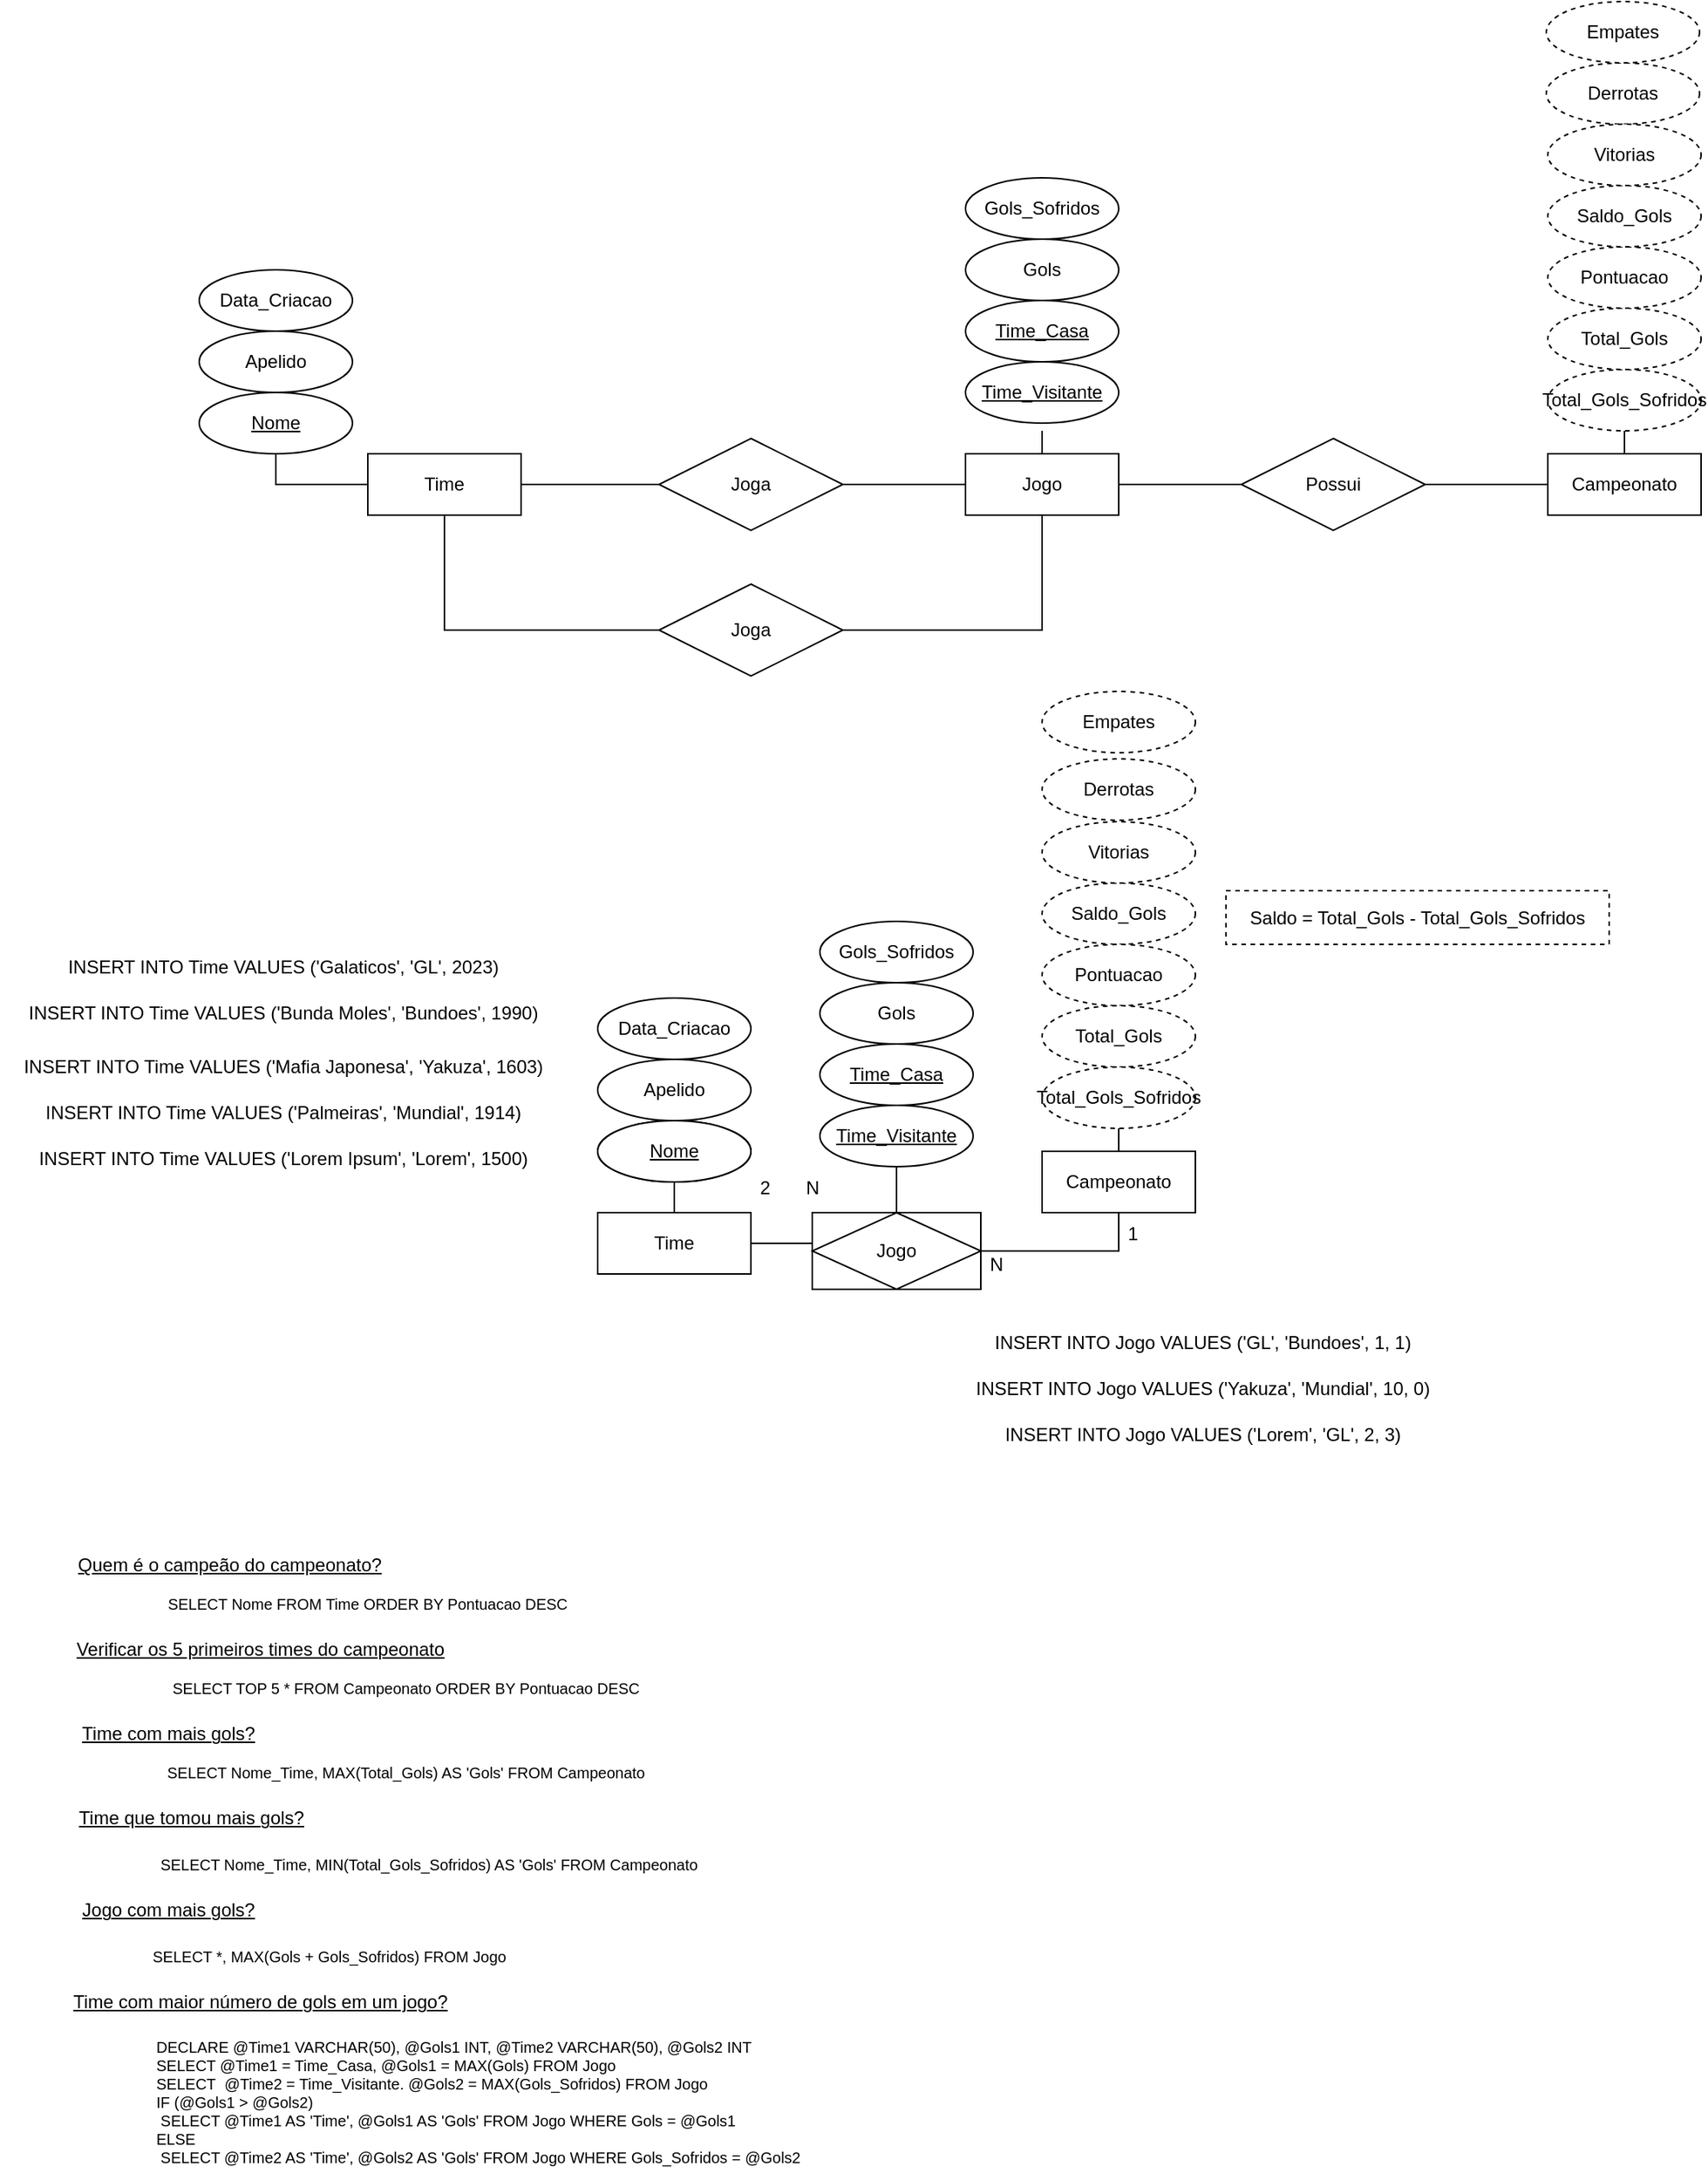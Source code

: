 <mxfile version="21.1.5" type="device">
  <diagram name="Página-1" id="ftJRXOtVxQbAoonjwSE9">
    <mxGraphModel dx="1862" dy="1738" grid="1" gridSize="10" guides="1" tooltips="1" connect="1" arrows="1" fold="1" page="1" pageScale="1" pageWidth="827" pageHeight="1169" math="0" shadow="0">
      <root>
        <mxCell id="0" />
        <mxCell id="1" parent="0" />
        <mxCell id="KIjPHyF-Z4Ql7zJuXOOp-10" style="edgeStyle=orthogonalEdgeStyle;rounded=0;orthogonalLoop=1;jettySize=auto;html=1;entryX=0.5;entryY=1;entryDx=0;entryDy=0;endArrow=none;endFill=0;" parent="1" source="KIjPHyF-Z4Ql7zJuXOOp-2" target="KIjPHyF-Z4Ql7zJuXOOp-7" edge="1">
          <mxGeometry relative="1" as="geometry" />
        </mxCell>
        <mxCell id="KIjPHyF-Z4Ql7zJuXOOp-12" style="edgeStyle=orthogonalEdgeStyle;rounded=0;orthogonalLoop=1;jettySize=auto;html=1;endArrow=none;endFill=0;" parent="1" source="KIjPHyF-Z4Ql7zJuXOOp-2" edge="1">
          <mxGeometry relative="1" as="geometry">
            <mxPoint x="500" y="250" as="targetPoint" />
          </mxGeometry>
        </mxCell>
        <mxCell id="KIjPHyF-Z4Ql7zJuXOOp-2" value="Time" style="whiteSpace=wrap;html=1;align=center;" parent="1" vertex="1">
          <mxGeometry x="360" y="230" width="100" height="40" as="geometry" />
        </mxCell>
        <mxCell id="KIjPHyF-Z4Ql7zJuXOOp-7" value="Nome" style="ellipse;whiteSpace=wrap;html=1;align=center;fontStyle=4" parent="1" vertex="1">
          <mxGeometry x="360" y="170" width="100" height="40" as="geometry" />
        </mxCell>
        <mxCell id="KIjPHyF-Z4Ql7zJuXOOp-34" value="INSERT INTO Time VALUES (&#39;Galaticos&#39;, &#39;GL&#39;, 2023)" style="text;html=1;strokeColor=none;fillColor=none;align=center;verticalAlign=middle;whiteSpace=wrap;rounded=0;" parent="1" vertex="1">
          <mxGeometry x="-30" y="55" width="370" height="30" as="geometry" />
        </mxCell>
        <mxCell id="KIjPHyF-Z4Ql7zJuXOOp-35" value="INSERT INTO Time VALUES (&#39;Bunda Moles&#39;, &#39;Bundoes&#39;, 1990)" style="text;html=1;strokeColor=none;fillColor=none;align=center;verticalAlign=middle;whiteSpace=wrap;rounded=0;" parent="1" vertex="1">
          <mxGeometry x="-30" y="85" width="370" height="30" as="geometry" />
        </mxCell>
        <mxCell id="KIjPHyF-Z4Ql7zJuXOOp-36" value="INSERT INTO Time VALUES (&#39;Palmeiras&#39;, &#39;Mundial&#39;, 1914)" style="text;html=1;strokeColor=none;fillColor=none;align=center;verticalAlign=middle;whiteSpace=wrap;rounded=0;" parent="1" vertex="1">
          <mxGeometry x="-30" y="150" width="370" height="30" as="geometry" />
        </mxCell>
        <mxCell id="KIjPHyF-Z4Ql7zJuXOOp-37" value="INSERT INTO Time VALUES (&#39;Lorem Ipsum&#39;, &#39;Lorem&#39;, 1500)" style="text;html=1;strokeColor=none;fillColor=none;align=center;verticalAlign=middle;whiteSpace=wrap;rounded=0;" parent="1" vertex="1">
          <mxGeometry x="-30" y="180" width="370" height="30" as="geometry" />
        </mxCell>
        <mxCell id="KIjPHyF-Z4Ql7zJuXOOp-38" value="INSERT INTO Time VALUES (&#39;Mafia Japonesa&#39;, &#39;Yakuza&#39;, 1603)" style="text;html=1;strokeColor=none;fillColor=none;align=center;verticalAlign=middle;whiteSpace=wrap;rounded=0;" parent="1" vertex="1">
          <mxGeometry x="-30" y="120" width="370" height="30" as="geometry" />
        </mxCell>
        <mxCell id="KIjPHyF-Z4Ql7zJuXOOp-41" value="INSERT INTO Jogo VALUES (&#39;GL&#39;, &#39;Bundoes&#39;, 1, 1)" style="text;html=1;strokeColor=none;fillColor=none;align=center;verticalAlign=middle;whiteSpace=wrap;rounded=0;" parent="1" vertex="1">
          <mxGeometry x="570" y="300" width="370" height="30" as="geometry" />
        </mxCell>
        <mxCell id="KIjPHyF-Z4Ql7zJuXOOp-42" value="INSERT INTO Jogo VALUES (&#39;Yakuza&#39;, &#39;Mundial&#39;, 10, 0)" style="text;html=1;strokeColor=none;fillColor=none;align=center;verticalAlign=middle;whiteSpace=wrap;rounded=0;" parent="1" vertex="1">
          <mxGeometry x="570" y="330" width="370" height="30" as="geometry" />
        </mxCell>
        <mxCell id="KIjPHyF-Z4Ql7zJuXOOp-43" value="INSERT INTO Jogo VALUES (&#39;Lorem&#39;, &#39;GL&#39;, 2, 3)" style="text;html=1;strokeColor=none;fillColor=none;align=center;verticalAlign=middle;whiteSpace=wrap;rounded=0;" parent="1" vertex="1">
          <mxGeometry x="570" y="360" width="370" height="30" as="geometry" />
        </mxCell>
        <mxCell id="KIjPHyF-Z4Ql7zJuXOOp-45" value="Saldo = Total_Gols - Total_Gols_Sofridos" style="text;html=1;strokeColor=default;fillColor=none;align=center;verticalAlign=middle;whiteSpace=wrap;rounded=0;dashed=1;" parent="1" vertex="1">
          <mxGeometry x="770" y="20" width="250" height="35" as="geometry" />
        </mxCell>
        <mxCell id="KIjPHyF-Z4Ql7zJuXOOp-46" value="&lt;u&gt;Quem é o campeão do campeonato?&lt;/u&gt;" style="text;html=1;strokeColor=none;fillColor=none;align=center;verticalAlign=middle;whiteSpace=wrap;rounded=0;labelBackgroundColor=none;" parent="1" vertex="1">
          <mxGeometry y="445" width="240" height="30" as="geometry" />
        </mxCell>
        <mxCell id="KIjPHyF-Z4Ql7zJuXOOp-48" value="SELECT Nome FROM Time ORDER BY Pontuacao DESC" style="text;html=1;strokeColor=none;fillColor=none;align=center;verticalAlign=middle;whiteSpace=wrap;rounded=0;fontSize=10;" parent="1" vertex="1">
          <mxGeometry x="40" y="475" width="340" height="20" as="geometry" />
        </mxCell>
        <mxCell id="KIjPHyF-Z4Ql7zJuXOOp-51" value="&lt;u&gt;Verificar os 5 primeiros times do campeonato&lt;/u&gt;" style="text;html=1;strokeColor=none;fillColor=none;align=center;verticalAlign=middle;whiteSpace=wrap;rounded=0;labelBackgroundColor=none;" parent="1" vertex="1">
          <mxGeometry x="10" y="500" width="260" height="30" as="geometry" />
        </mxCell>
        <mxCell id="KIjPHyF-Z4Ql7zJuXOOp-53" value="SELECT TOP 5 * FROM Campeonato ORDER BY Pontuacao DESC" style="text;html=1;strokeColor=none;fillColor=none;align=center;verticalAlign=middle;whiteSpace=wrap;rounded=0;fontSize=10;" parent="1" vertex="1">
          <mxGeometry x="70" y="525" width="330" height="30" as="geometry" />
        </mxCell>
        <mxCell id="KIjPHyF-Z4Ql7zJuXOOp-54" value="&lt;u&gt;Time com mais gols?&lt;/u&gt;" style="text;html=1;strokeColor=none;fillColor=none;align=center;verticalAlign=middle;whiteSpace=wrap;rounded=0;labelBackgroundColor=none;" parent="1" vertex="1">
          <mxGeometry x="10" y="555" width="140" height="30" as="geometry" />
        </mxCell>
        <mxCell id="KIjPHyF-Z4Ql7zJuXOOp-55" value="SELECT Nome_Time, MAX(Total_Gols) AS &#39;Gols&#39; FROM Campeonato" style="text;html=1;strokeColor=none;fillColor=none;align=center;verticalAlign=middle;whiteSpace=wrap;rounded=0;fontSize=10;" parent="1" vertex="1">
          <mxGeometry x="70" y="580" width="330" height="30" as="geometry" />
        </mxCell>
        <mxCell id="KIjPHyF-Z4Ql7zJuXOOp-63" value="&lt;u&gt;Time que tomou mais gols?&lt;/u&gt;" style="text;html=1;strokeColor=none;fillColor=none;align=center;verticalAlign=middle;whiteSpace=wrap;rounded=0;labelBackgroundColor=none;" parent="1" vertex="1">
          <mxGeometry x="20" y="610" width="150" height="30" as="geometry" />
        </mxCell>
        <mxCell id="KIjPHyF-Z4Ql7zJuXOOp-64" value="SELECT Nome_Time, MIN(Total_Gols_Sofridos) AS &#39;Gols&#39; FROM Campeonato" style="text;html=1;strokeColor=none;fillColor=none;align=center;verticalAlign=middle;whiteSpace=wrap;rounded=0;fontSize=10;" parent="1" vertex="1">
          <mxGeometry x="70" y="640" width="360" height="30" as="geometry" />
        </mxCell>
        <mxCell id="KIjPHyF-Z4Ql7zJuXOOp-65" value="&lt;u&gt;Jogo com mais gols?&lt;/u&gt;" style="text;html=1;strokeColor=none;fillColor=none;align=center;verticalAlign=middle;whiteSpace=wrap;rounded=0;labelBackgroundColor=none;" parent="1" vertex="1">
          <mxGeometry x="10" y="670" width="140" height="30" as="geometry" />
        </mxCell>
        <mxCell id="KIjPHyF-Z4Ql7zJuXOOp-66" value="SELECT *, MAX(Gols + Gols_Sofridos) FROM Jogo" style="text;html=1;strokeColor=none;fillColor=none;align=center;verticalAlign=middle;whiteSpace=wrap;rounded=0;fontSize=10;" parent="1" vertex="1">
          <mxGeometry x="60" y="700" width="250" height="30" as="geometry" />
        </mxCell>
        <mxCell id="KIjPHyF-Z4Ql7zJuXOOp-67" value="&lt;u&gt;Time com maior número de gols em um jogo?&lt;/u&gt;" style="text;html=1;strokeColor=none;fillColor=none;align=center;verticalAlign=middle;whiteSpace=wrap;rounded=0;labelBackgroundColor=none;" parent="1" vertex="1">
          <mxGeometry x="10" y="730" width="260" height="30" as="geometry" />
        </mxCell>
        <mxCell id="KIjPHyF-Z4Ql7zJuXOOp-68" value="DECLARE @Time1 VARCHAR(50), @Gols1 INT, @Time2 VARCHAR(50), @Gols2 INT&lt;br&gt;SELECT @Time1 = Time_Casa, @Gols1 = MAX(Gols) FROM Jogo&lt;br&gt;SELECT&amp;nbsp; @Time2 = Time_Visitante. @Gols2 = MAX(Gols_Sofridos) FROM Jogo&lt;br&gt;IF (@Gols1 &amp;gt; @Gols2)&lt;br&gt;&lt;span style=&quot;white-space: pre;&quot;&gt;	&lt;/span&gt;SELECT @Time1 AS &#39;Time&#39;, @Gols1 AS &#39;Gols&#39; FROM Jogo WHERE Gols = @Gols1&lt;br&gt;ELSE&lt;br&gt;&lt;span style=&quot;white-space: pre;&quot;&gt;	&lt;/span&gt;SELECT @Time2 AS &#39;Time&#39;, @Gols2 AS &#39;Gols&#39; FROM Jogo WHERE Gols_Sofridos = @Gols2" style="text;html=1;strokeColor=none;fillColor=none;align=left;verticalAlign=middle;whiteSpace=wrap;rounded=0;fontSize=10;" parent="1" vertex="1">
          <mxGeometry x="70" y="760" width="460" height="100" as="geometry" />
        </mxCell>
        <mxCell id="KIjPHyF-Z4Ql7zJuXOOp-69" value="1" style="text;strokeColor=none;fillColor=none;spacingLeft=4;spacingRight=4;overflow=hidden;rotatable=0;points=[[0,0.5],[1,0.5]];portConstraint=eastwest;fontSize=12;whiteSpace=wrap;html=1;" parent="1" vertex="1">
          <mxGeometry x="700" y="230" width="40" height="30" as="geometry" />
        </mxCell>
        <mxCell id="KIjPHyF-Z4Ql7zJuXOOp-70" value="N" style="text;strokeColor=none;fillColor=none;spacingLeft=4;spacingRight=4;overflow=hidden;rotatable=0;points=[[0,0.5],[1,0.5]];portConstraint=eastwest;fontSize=12;whiteSpace=wrap;html=1;" parent="1" vertex="1">
          <mxGeometry x="610" y="250" width="40" height="30" as="geometry" />
        </mxCell>
        <mxCell id="13rOcNhno4xN1noef2XS-112" value="" style="group" vertex="1" connectable="0" parent="1">
          <mxGeometry x="360" y="-110" width="390" height="390" as="geometry" />
        </mxCell>
        <mxCell id="13rOcNhno4xN1noef2XS-60" value="" style="group" vertex="1" connectable="0" parent="13rOcNhno4xN1noef2XS-112">
          <mxGeometry y="44" width="390" height="346" as="geometry" />
        </mxCell>
        <mxCell id="13rOcNhno4xN1noef2XS-35" value="" style="group" vertex="1" connectable="0" parent="13rOcNhno4xN1noef2XS-60">
          <mxGeometry y="66" width="390" height="280" as="geometry" />
        </mxCell>
        <mxCell id="KIjPHyF-Z4Ql7zJuXOOp-8" value="Apelido" style="ellipse;whiteSpace=wrap;html=1;align=center;" parent="13rOcNhno4xN1noef2XS-35" vertex="1">
          <mxGeometry y="130" width="100" height="40" as="geometry" />
        </mxCell>
        <mxCell id="KIjPHyF-Z4Ql7zJuXOOp-9" value="Data_Criacao" style="ellipse;whiteSpace=wrap;html=1;align=center;" parent="13rOcNhno4xN1noef2XS-35" vertex="1">
          <mxGeometry y="90" width="100" height="40" as="geometry" />
        </mxCell>
        <mxCell id="KIjPHyF-Z4Ql7zJuXOOp-18" value="Time_Casa" style="ellipse;whiteSpace=wrap;html=1;align=center;fontStyle=4" parent="13rOcNhno4xN1noef2XS-35" vertex="1">
          <mxGeometry x="145" y="120" width="100" height="40" as="geometry" />
        </mxCell>
        <mxCell id="KIjPHyF-Z4Ql7zJuXOOp-19" value="Time_Visitante" style="ellipse;whiteSpace=wrap;html=1;align=center;fontStyle=4" parent="13rOcNhno4xN1noef2XS-35" vertex="1">
          <mxGeometry x="145" y="160" width="100" height="40" as="geometry" />
        </mxCell>
        <mxCell id="KIjPHyF-Z4Ql7zJuXOOp-21" value="Gols" style="ellipse;whiteSpace=wrap;html=1;align=center;" parent="13rOcNhno4xN1noef2XS-35" vertex="1">
          <mxGeometry x="145" y="80" width="100" height="40" as="geometry" />
        </mxCell>
        <mxCell id="KIjPHyF-Z4Ql7zJuXOOp-22" value="Gols_Sofridos" style="ellipse;whiteSpace=wrap;html=1;align=center;" parent="13rOcNhno4xN1noef2XS-35" vertex="1">
          <mxGeometry x="145" y="40" width="100" height="40" as="geometry" />
        </mxCell>
        <mxCell id="KIjPHyF-Z4Ql7zJuXOOp-30" value="Saldo_Gols" style="ellipse;whiteSpace=wrap;html=1;align=center;dashed=1;" parent="13rOcNhno4xN1noef2XS-35" vertex="1">
          <mxGeometry x="290" y="15" width="100" height="40" as="geometry" />
        </mxCell>
        <mxCell id="KIjPHyF-Z4Ql7zJuXOOp-31" value="Jogo" style="shape=associativeEntity;whiteSpace=wrap;html=1;align=center;" parent="13rOcNhno4xN1noef2XS-35" vertex="1">
          <mxGeometry x="140" y="230" width="110" height="50" as="geometry" />
        </mxCell>
        <mxCell id="KIjPHyF-Z4Ql7zJuXOOp-47" value="Pontuacao" style="ellipse;whiteSpace=wrap;html=1;align=center;dashed=1;" parent="13rOcNhno4xN1noef2XS-35" vertex="1">
          <mxGeometry x="290" y="55" width="100" height="40" as="geometry" />
        </mxCell>
        <mxCell id="KIjPHyF-Z4Ql7zJuXOOp-56" value="Campeonato" style="whiteSpace=wrap;html=1;align=center;" parent="13rOcNhno4xN1noef2XS-35" vertex="1">
          <mxGeometry x="290" y="190" width="100" height="40" as="geometry" />
        </mxCell>
        <mxCell id="KIjPHyF-Z4Ql7zJuXOOp-59" value="Total_Gols" style="ellipse;whiteSpace=wrap;html=1;align=center;dashed=1;" parent="13rOcNhno4xN1noef2XS-35" vertex="1">
          <mxGeometry x="290" y="95" width="100" height="40" as="geometry" />
        </mxCell>
        <mxCell id="KIjPHyF-Z4Ql7zJuXOOp-60" value="Total_Gols_Sofridos" style="ellipse;whiteSpace=wrap;html=1;align=center;dashed=1;" parent="13rOcNhno4xN1noef2XS-35" vertex="1">
          <mxGeometry x="290" y="135" width="100" height="40" as="geometry" />
        </mxCell>
        <mxCell id="13rOcNhno4xN1noef2XS-33" value="Time" style="whiteSpace=wrap;html=1;align=center;" vertex="1" parent="13rOcNhno4xN1noef2XS-35">
          <mxGeometry y="230" width="100" height="40" as="geometry" />
        </mxCell>
        <mxCell id="13rOcNhno4xN1noef2XS-34" value="Nome" style="ellipse;whiteSpace=wrap;html=1;align=center;fontStyle=4" vertex="1" parent="13rOcNhno4xN1noef2XS-35">
          <mxGeometry y="170" width="100" height="40" as="geometry" />
        </mxCell>
        <mxCell id="KIjPHyF-Z4Ql7zJuXOOp-58" style="edgeStyle=orthogonalEdgeStyle;rounded=0;orthogonalLoop=1;jettySize=auto;html=1;entryX=0.5;entryY=1;entryDx=0;entryDy=0;endArrow=none;endFill=0;" parent="13rOcNhno4xN1noef2XS-35" source="KIjPHyF-Z4Ql7zJuXOOp-31" edge="1">
          <mxGeometry relative="1" as="geometry">
            <mxPoint x="195" y="200.0" as="targetPoint" />
          </mxGeometry>
        </mxCell>
        <mxCell id="KIjPHyF-Z4Ql7zJuXOOp-57" style="edgeStyle=orthogonalEdgeStyle;rounded=0;orthogonalLoop=1;jettySize=auto;html=1;entryX=0.5;entryY=1;entryDx=0;entryDy=0;endArrow=none;endFill=0;" parent="13rOcNhno4xN1noef2XS-35" source="KIjPHyF-Z4Ql7zJuXOOp-31" target="KIjPHyF-Z4Ql7zJuXOOp-56" edge="1">
          <mxGeometry relative="1" as="geometry" />
        </mxCell>
        <mxCell id="KIjPHyF-Z4Ql7zJuXOOp-61" style="edgeStyle=orthogonalEdgeStyle;rounded=0;orthogonalLoop=1;jettySize=auto;html=1;exitX=0.5;exitY=0;exitDx=0;exitDy=0;entryX=0.5;entryY=1;entryDx=0;entryDy=0;endArrow=none;endFill=0;" parent="13rOcNhno4xN1noef2XS-35" source="KIjPHyF-Z4Ql7zJuXOOp-56" target="KIjPHyF-Z4Ql7zJuXOOp-60" edge="1">
          <mxGeometry relative="1" as="geometry" />
        </mxCell>
        <mxCell id="13rOcNhno4xN1noef2XS-56" value="Vitorias" style="ellipse;whiteSpace=wrap;html=1;align=center;dashed=1;" vertex="1" parent="13rOcNhno4xN1noef2XS-35">
          <mxGeometry x="290" y="-25" width="100" height="40" as="geometry" />
        </mxCell>
        <mxCell id="13rOcNhno4xN1noef2XS-58" value="N" style="text;strokeColor=none;fillColor=none;spacingLeft=4;spacingRight=4;overflow=hidden;rotatable=0;points=[[0,0.5],[1,0.5]];portConstraint=eastwest;fontSize=12;whiteSpace=wrap;html=1;" vertex="1" parent="13rOcNhno4xN1noef2XS-35">
          <mxGeometry x="130" y="200" width="40" height="30" as="geometry" />
        </mxCell>
        <mxCell id="KIjPHyF-Z4Ql7zJuXOOp-14" value="2" style="text;strokeColor=none;fillColor=none;spacingLeft=4;spacingRight=4;overflow=hidden;rotatable=0;points=[[0,0.5],[1,0.5]];portConstraint=eastwest;fontSize=12;whiteSpace=wrap;html=1;" parent="13rOcNhno4xN1noef2XS-35" vertex="1">
          <mxGeometry x="100" y="200" width="40" height="30" as="geometry" />
        </mxCell>
        <mxCell id="13rOcNhno4xN1noef2XS-57" value="Derrotas" style="ellipse;whiteSpace=wrap;html=1;align=center;dashed=1;container=0;" vertex="1" parent="13rOcNhno4xN1noef2XS-60">
          <mxGeometry x="290" width="100" height="40" as="geometry">
            <mxRectangle x="290" width="90" height="30" as="alternateBounds" />
          </mxGeometry>
        </mxCell>
        <mxCell id="13rOcNhno4xN1noef2XS-111" value="Empates" style="ellipse;whiteSpace=wrap;html=1;align=center;dashed=1;container=0;" vertex="1" parent="13rOcNhno4xN1noef2XS-112">
          <mxGeometry x="290" width="100" height="40" as="geometry">
            <mxRectangle x="290" width="90" height="30" as="alternateBounds" />
          </mxGeometry>
        </mxCell>
        <mxCell id="13rOcNhno4xN1noef2XS-116" value="" style="group" vertex="1" connectable="0" parent="1">
          <mxGeometry x="100" y="-560" width="980" height="440" as="geometry" />
        </mxCell>
        <mxCell id="13rOcNhno4xN1noef2XS-61" value="Derrotas" style="ellipse;whiteSpace=wrap;html=1;align=center;dashed=1;" vertex="1" parent="13rOcNhno4xN1noef2XS-116">
          <mxGeometry x="879" y="40" width="100" height="40" as="geometry" />
        </mxCell>
        <mxCell id="13rOcNhno4xN1noef2XS-1" value="Time" style="whiteSpace=wrap;html=1;align=center;" vertex="1" parent="13rOcNhno4xN1noef2XS-116">
          <mxGeometry x="110" y="295" width="100" height="40" as="geometry" />
        </mxCell>
        <mxCell id="13rOcNhno4xN1noef2XS-2" value="Joga" style="shape=rhombus;perimeter=rhombusPerimeter;whiteSpace=wrap;html=1;align=center;" vertex="1" parent="13rOcNhno4xN1noef2XS-116">
          <mxGeometry x="300" y="285" width="120" height="60" as="geometry" />
        </mxCell>
        <mxCell id="13rOcNhno4xN1noef2XS-4" value="Jogo" style="whiteSpace=wrap;html=1;align=center;" vertex="1" parent="13rOcNhno4xN1noef2XS-116">
          <mxGeometry x="500" y="295" width="100" height="40" as="geometry" />
        </mxCell>
        <mxCell id="13rOcNhno4xN1noef2XS-6" value="Joga" style="shape=rhombus;perimeter=rhombusPerimeter;whiteSpace=wrap;html=1;align=center;" vertex="1" parent="13rOcNhno4xN1noef2XS-116">
          <mxGeometry x="300" y="380" width="120" height="60" as="geometry" />
        </mxCell>
        <mxCell id="13rOcNhno4xN1noef2XS-9" value="Possui" style="shape=rhombus;perimeter=rhombusPerimeter;whiteSpace=wrap;html=1;align=center;" vertex="1" parent="13rOcNhno4xN1noef2XS-116">
          <mxGeometry x="680" y="285" width="120" height="60" as="geometry" />
        </mxCell>
        <mxCell id="13rOcNhno4xN1noef2XS-11" value="Campeonato" style="whiteSpace=wrap;html=1;align=center;" vertex="1" parent="13rOcNhno4xN1noef2XS-116">
          <mxGeometry x="880" y="295" width="100" height="40" as="geometry" />
        </mxCell>
        <mxCell id="13rOcNhno4xN1noef2XS-13" value="Total_Gols_Sofridos" style="ellipse;whiteSpace=wrap;html=1;align=center;dashed=1;" vertex="1" parent="13rOcNhno4xN1noef2XS-116">
          <mxGeometry x="880" y="240" width="100" height="40" as="geometry" />
        </mxCell>
        <mxCell id="13rOcNhno4xN1noef2XS-14" value="Total_Gols" style="ellipse;whiteSpace=wrap;html=1;align=center;dashed=1;" vertex="1" parent="13rOcNhno4xN1noef2XS-116">
          <mxGeometry x="880" y="200" width="100" height="40" as="geometry" />
        </mxCell>
        <mxCell id="13rOcNhno4xN1noef2XS-15" value="Pontuacao" style="ellipse;whiteSpace=wrap;html=1;align=center;dashed=1;" vertex="1" parent="13rOcNhno4xN1noef2XS-116">
          <mxGeometry x="880" y="160" width="100" height="40" as="geometry" />
        </mxCell>
        <mxCell id="13rOcNhno4xN1noef2XS-16" value="Time_Casa" style="ellipse;whiteSpace=wrap;html=1;align=center;fontStyle=4" vertex="1" parent="13rOcNhno4xN1noef2XS-116">
          <mxGeometry x="500" y="195" width="100" height="40" as="geometry" />
        </mxCell>
        <mxCell id="13rOcNhno4xN1noef2XS-17" value="Time_Visitante" style="ellipse;whiteSpace=wrap;html=1;align=center;fontStyle=4" vertex="1" parent="13rOcNhno4xN1noef2XS-116">
          <mxGeometry x="500" y="235" width="100" height="40" as="geometry" />
        </mxCell>
        <mxCell id="13rOcNhno4xN1noef2XS-18" value="Gols" style="ellipse;whiteSpace=wrap;html=1;align=center;" vertex="1" parent="13rOcNhno4xN1noef2XS-116">
          <mxGeometry x="500" y="155" width="100" height="40" as="geometry" />
        </mxCell>
        <mxCell id="13rOcNhno4xN1noef2XS-19" value="Gols_Sofridos" style="ellipse;whiteSpace=wrap;html=1;align=center;" vertex="1" parent="13rOcNhno4xN1noef2XS-116">
          <mxGeometry x="500" y="115" width="100" height="40" as="geometry" />
        </mxCell>
        <mxCell id="13rOcNhno4xN1noef2XS-24" value="Nome" style="ellipse;whiteSpace=wrap;html=1;align=center;fontStyle=4" vertex="1" parent="13rOcNhno4xN1noef2XS-116">
          <mxGeometry y="255" width="100" height="40" as="geometry" />
        </mxCell>
        <mxCell id="13rOcNhno4xN1noef2XS-25" value="Apelido" style="ellipse;whiteSpace=wrap;html=1;align=center;" vertex="1" parent="13rOcNhno4xN1noef2XS-116">
          <mxGeometry y="215" width="100" height="40" as="geometry" />
        </mxCell>
        <mxCell id="13rOcNhno4xN1noef2XS-26" value="Data_Criacao" style="ellipse;whiteSpace=wrap;html=1;align=center;" vertex="1" parent="13rOcNhno4xN1noef2XS-116">
          <mxGeometry y="175" width="100" height="40" as="geometry" />
        </mxCell>
        <mxCell id="13rOcNhno4xN1noef2XS-3" style="edgeStyle=orthogonalEdgeStyle;rounded=0;orthogonalLoop=1;jettySize=auto;html=1;endArrow=none;endFill=0;" edge="1" parent="13rOcNhno4xN1noef2XS-116" source="13rOcNhno4xN1noef2XS-1" target="13rOcNhno4xN1noef2XS-2">
          <mxGeometry relative="1" as="geometry" />
        </mxCell>
        <mxCell id="13rOcNhno4xN1noef2XS-5" style="edgeStyle=orthogonalEdgeStyle;rounded=0;orthogonalLoop=1;jettySize=auto;html=1;entryX=0;entryY=0.5;entryDx=0;entryDy=0;endArrow=none;endFill=0;" edge="1" parent="13rOcNhno4xN1noef2XS-116" source="13rOcNhno4xN1noef2XS-2" target="13rOcNhno4xN1noef2XS-4">
          <mxGeometry relative="1" as="geometry" />
        </mxCell>
        <mxCell id="13rOcNhno4xN1noef2XS-32" style="edgeStyle=orthogonalEdgeStyle;rounded=0;orthogonalLoop=1;jettySize=auto;html=1;entryX=1;entryY=0.5;entryDx=0;entryDy=0;endArrow=none;endFill=0;" edge="1" parent="13rOcNhno4xN1noef2XS-116" source="13rOcNhno4xN1noef2XS-4" target="13rOcNhno4xN1noef2XS-6">
          <mxGeometry relative="1" as="geometry">
            <Array as="points">
              <mxPoint x="550" y="410" />
            </Array>
          </mxGeometry>
        </mxCell>
        <mxCell id="13rOcNhno4xN1noef2XS-8" style="edgeStyle=orthogonalEdgeStyle;rounded=0;orthogonalLoop=1;jettySize=auto;html=1;entryX=0.5;entryY=1;entryDx=0;entryDy=0;endArrow=none;endFill=0;" edge="1" parent="13rOcNhno4xN1noef2XS-116" source="13rOcNhno4xN1noef2XS-6" target="13rOcNhno4xN1noef2XS-1">
          <mxGeometry relative="1" as="geometry" />
        </mxCell>
        <mxCell id="13rOcNhno4xN1noef2XS-12" style="edgeStyle=orthogonalEdgeStyle;rounded=0;orthogonalLoop=1;jettySize=auto;html=1;exitX=1;exitY=0.5;exitDx=0;exitDy=0;endArrow=none;endFill=0;" edge="1" parent="13rOcNhno4xN1noef2XS-116" source="13rOcNhno4xN1noef2XS-9" target="13rOcNhno4xN1noef2XS-11">
          <mxGeometry relative="1" as="geometry" />
        </mxCell>
        <mxCell id="13rOcNhno4xN1noef2XS-22" style="edgeStyle=orthogonalEdgeStyle;rounded=0;orthogonalLoop=1;jettySize=auto;html=1;exitX=0.5;exitY=0;exitDx=0;exitDy=0;entryX=0.5;entryY=1;entryDx=0;entryDy=0;endArrow=none;endFill=0;" edge="1" parent="13rOcNhno4xN1noef2XS-116" source="13rOcNhno4xN1noef2XS-11" target="13rOcNhno4xN1noef2XS-13">
          <mxGeometry relative="1" as="geometry" />
        </mxCell>
        <mxCell id="13rOcNhno4xN1noef2XS-21" style="edgeStyle=orthogonalEdgeStyle;rounded=0;orthogonalLoop=1;jettySize=auto;html=1;exitX=0.5;exitY=0;exitDx=0;exitDy=0;entryX=0.5;entryY=1;entryDx=0;entryDy=0;endArrow=none;endFill=0;" edge="1" parent="13rOcNhno4xN1noef2XS-116" source="13rOcNhno4xN1noef2XS-4">
          <mxGeometry relative="1" as="geometry">
            <mxPoint x="550" y="280" as="targetPoint" />
          </mxGeometry>
        </mxCell>
        <mxCell id="13rOcNhno4xN1noef2XS-28" style="edgeStyle=orthogonalEdgeStyle;rounded=0;orthogonalLoop=1;jettySize=auto;html=1;entryX=0.5;entryY=1;entryDx=0;entryDy=0;endArrow=none;endFill=0;" edge="1" parent="13rOcNhno4xN1noef2XS-116" source="13rOcNhno4xN1noef2XS-1" target="13rOcNhno4xN1noef2XS-24">
          <mxGeometry relative="1" as="geometry" />
        </mxCell>
        <mxCell id="13rOcNhno4xN1noef2XS-36" value="Saldo_Gols" style="ellipse;whiteSpace=wrap;html=1;align=center;dashed=1;" vertex="1" parent="13rOcNhno4xN1noef2XS-116">
          <mxGeometry x="880" y="120" width="100" height="40" as="geometry" />
        </mxCell>
        <mxCell id="13rOcNhno4xN1noef2XS-84" value="Vitorias" style="ellipse;whiteSpace=wrap;html=1;align=center;dashed=1;" vertex="1" parent="13rOcNhno4xN1noef2XS-116">
          <mxGeometry x="880" y="80" width="100" height="40" as="geometry" />
        </mxCell>
        <mxCell id="13rOcNhno4xN1noef2XS-113" value="Empates" style="ellipse;whiteSpace=wrap;html=1;align=center;dashed=1;" vertex="1" parent="13rOcNhno4xN1noef2XS-116">
          <mxGeometry x="879" width="100" height="40" as="geometry" />
        </mxCell>
        <mxCell id="13rOcNhno4xN1noef2XS-10" style="edgeStyle=orthogonalEdgeStyle;rounded=0;orthogonalLoop=1;jettySize=auto;html=1;entryX=0;entryY=0.5;entryDx=0;entryDy=0;endArrow=none;endFill=0;" edge="1" parent="13rOcNhno4xN1noef2XS-116" source="13rOcNhno4xN1noef2XS-4" target="13rOcNhno4xN1noef2XS-9">
          <mxGeometry relative="1" as="geometry" />
        </mxCell>
      </root>
    </mxGraphModel>
  </diagram>
</mxfile>
